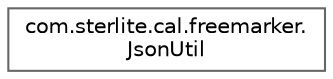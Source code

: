 digraph "Graphical Class Hierarchy"
{
 // LATEX_PDF_SIZE
  bgcolor="transparent";
  edge [fontname=Helvetica,fontsize=10,labelfontname=Helvetica,labelfontsize=10];
  node [fontname=Helvetica,fontsize=10,shape=box,height=0.2,width=0.4];
  rankdir="LR";
  Node0 [id="Node000000",label="com.sterlite.cal.freemarker.\lJsonUtil",height=0.2,width=0.4,color="grey40", fillcolor="white", style="filled",URL="$classcom_1_1sterlite_1_1cal_1_1freemarker_1_1_json_util.html",tooltip=" "];
}

